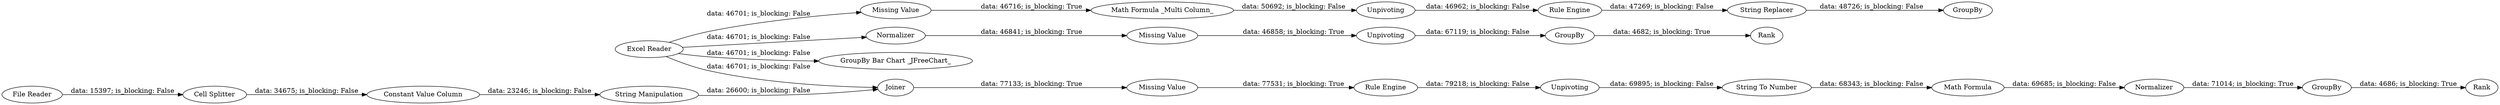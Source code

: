 digraph {
	"5275371297901725555_42" [label="String Replacer"]
	"5275371297901725555_19" [label="String Manipulation"]
	"5275371297901725555_27" [label="Math Formula"]
	"5275371297901725555_6" [label=Normalizer]
	"5275371297901725555_35" [label=Rank]
	"5275371297901725555_26" [label=Unpivoting]
	"5275371297901725555_11" [label=Unpivoting]
	"5275371297901725555_4" [label="GroupBy Bar Chart _JFreeChart_"]
	"5275371297901725555_18" [label=Joiner]
	"5275371297901725555_15" [label="File Reader"]
	"5275371297901725555_41" [label="Rule Engine"]
	"5275371297901725555_7" [label="Missing Value"]
	"5275371297901725555_1" [label="Excel Reader"]
	"5275371297901725555_34" [label=Rank]
	"5275371297901725555_12" [label=GroupBy]
	"5275371297901725555_28" [label="String To Number"]
	"5275371297901725555_40" [label=Unpivoting]
	"5275371297901725555_24" [label="Missing Value"]
	"5275371297901725555_37" [label="Math Formula _Multi Column_"]
	"5275371297901725555_29" [label=GroupBy]
	"5275371297901725555_38" [label="Missing Value"]
	"5275371297901725555_16" [label="Cell Splitter"]
	"5275371297901725555_30" [label=Normalizer]
	"5275371297901725555_43" [label=GroupBy]
	"5275371297901725555_17" [label="Constant Value Column"]
	"5275371297901725555_25" [label="Rule Engine"]
	"5275371297901725555_41" -> "5275371297901725555_42" [label="data: 47269; is_blocking: False"]
	"5275371297901725555_1" -> "5275371297901725555_4" [label="data: 46701; is_blocking: False"]
	"5275371297901725555_38" -> "5275371297901725555_37" [label="data: 46716; is_blocking: True"]
	"5275371297901725555_12" -> "5275371297901725555_34" [label="data: 4682; is_blocking: True"]
	"5275371297901725555_24" -> "5275371297901725555_25" [label="data: 77531; is_blocking: True"]
	"5275371297901725555_27" -> "5275371297901725555_30" [label="data: 69685; is_blocking: False"]
	"5275371297901725555_1" -> "5275371297901725555_6" [label="data: 46701; is_blocking: False"]
	"5275371297901725555_19" -> "5275371297901725555_18" [label="data: 26600; is_blocking: False"]
	"5275371297901725555_16" -> "5275371297901725555_17" [label="data: 34675; is_blocking: False"]
	"5275371297901725555_7" -> "5275371297901725555_11" [label="data: 46858; is_blocking: True"]
	"5275371297901725555_15" -> "5275371297901725555_16" [label="data: 15397; is_blocking: False"]
	"5275371297901725555_29" -> "5275371297901725555_35" [label="data: 4686; is_blocking: True"]
	"5275371297901725555_26" -> "5275371297901725555_28" [label="data: 69895; is_blocking: False"]
	"5275371297901725555_30" -> "5275371297901725555_29" [label="data: 71014; is_blocking: True"]
	"5275371297901725555_1" -> "5275371297901725555_38" [label="data: 46701; is_blocking: False"]
	"5275371297901725555_25" -> "5275371297901725555_26" [label="data: 79218; is_blocking: False"]
	"5275371297901725555_17" -> "5275371297901725555_19" [label="data: 23246; is_blocking: False"]
	"5275371297901725555_28" -> "5275371297901725555_27" [label="data: 68343; is_blocking: False"]
	"5275371297901725555_40" -> "5275371297901725555_41" [label="data: 46962; is_blocking: False"]
	"5275371297901725555_11" -> "5275371297901725555_12" [label="data: 67119; is_blocking: False"]
	"5275371297901725555_42" -> "5275371297901725555_43" [label="data: 48726; is_blocking: False"]
	"5275371297901725555_6" -> "5275371297901725555_7" [label="data: 46841; is_blocking: True"]
	"5275371297901725555_18" -> "5275371297901725555_24" [label="data: 77133; is_blocking: True"]
	"5275371297901725555_37" -> "5275371297901725555_40" [label="data: 50692; is_blocking: False"]
	"5275371297901725555_1" -> "5275371297901725555_18" [label="data: 46701; is_blocking: False"]
	rankdir=LR
}
